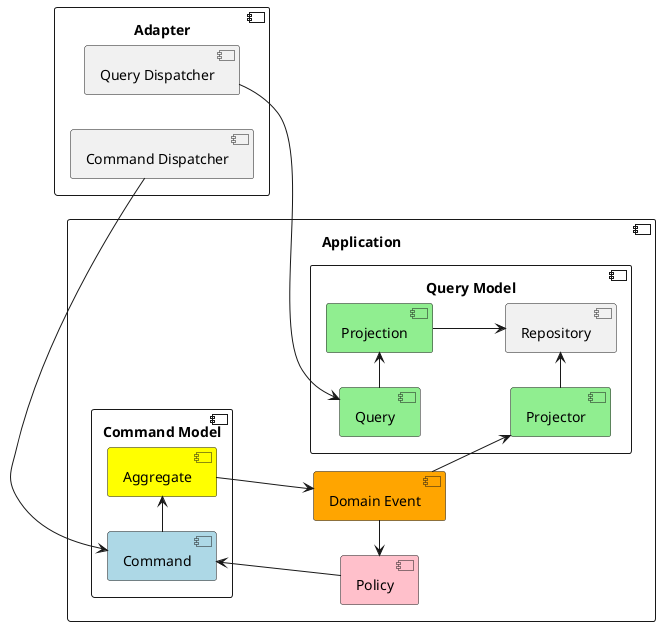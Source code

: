 @startuml

left to right direction

component "Adapter" {
    [Query Dispatcher]
    [Command Dispatcher]
}

component "Application" {

    component "Command Model" {
        [Command] #lightblue
        [Aggregate] #yellow
    }

    component "Query Model" {
        [Query] #lightgreen
        [Projector] #lightgreen
        [Projection] #lightgreen
        [Repository]
    }

    [Domain Event] #orange
    [Policy] #pink

}

[Query Dispatcher] -right-> [Query]
[Command Dispatcher] -right-> [Command]


[Command] -> [Aggregate]
[Aggregate] --> [Domain Event]

[Domain Event] --> [Projector]
[Domain Event] -> [Policy]

[Policy] -> [Command]
[Query] -> [Projection]

[Projection] --> [Repository]
[Projector] -> [Repository]

@enduml
